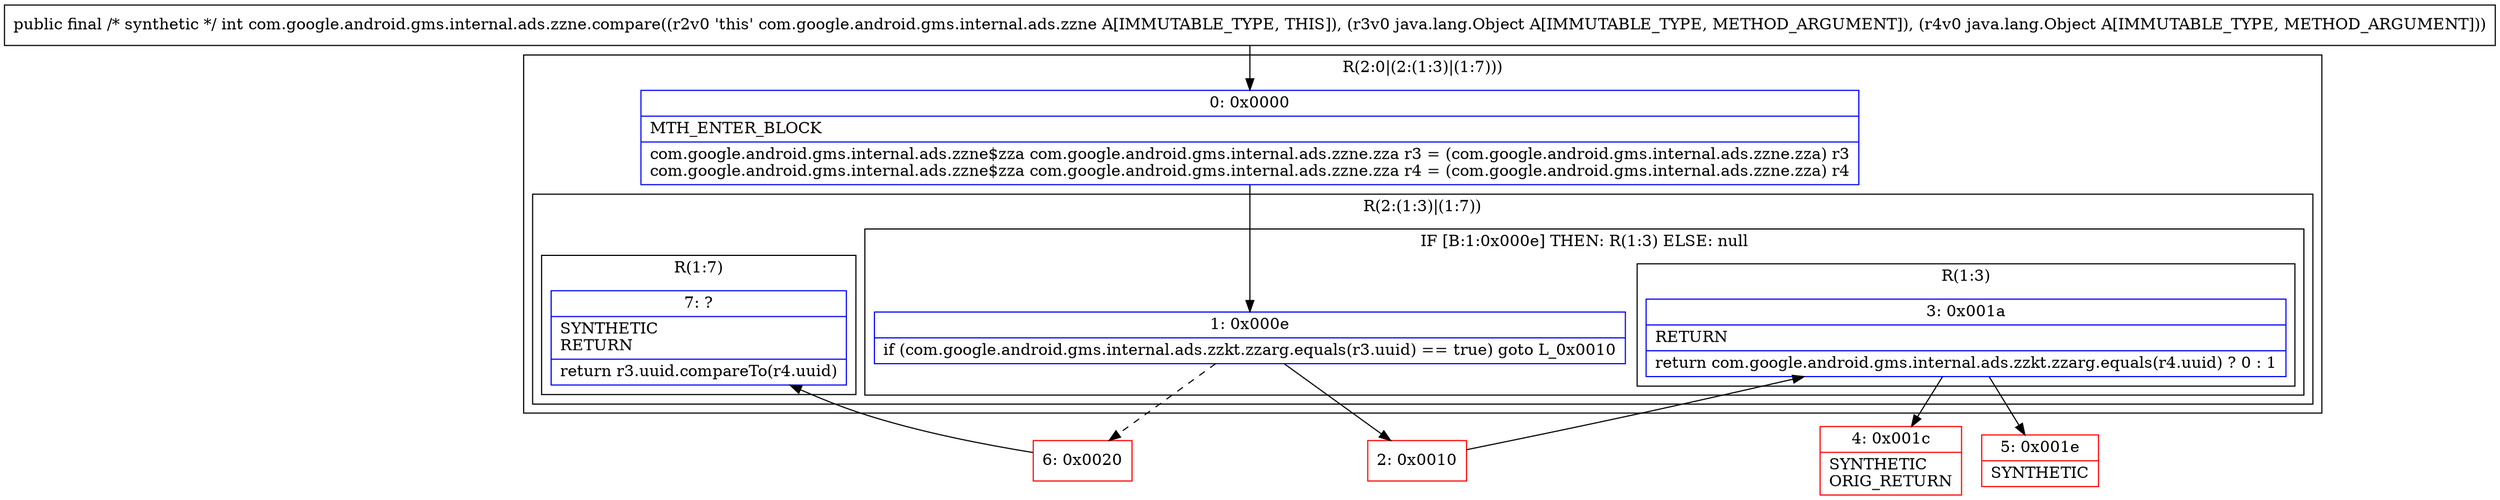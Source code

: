 digraph "CFG forcom.google.android.gms.internal.ads.zzne.compare(Ljava\/lang\/Object;Ljava\/lang\/Object;)I" {
subgraph cluster_Region_1722219596 {
label = "R(2:0|(2:(1:3)|(1:7)))";
node [shape=record,color=blue];
Node_0 [shape=record,label="{0\:\ 0x0000|MTH_ENTER_BLOCK\l|com.google.android.gms.internal.ads.zzne$zza com.google.android.gms.internal.ads.zzne.zza r3 = (com.google.android.gms.internal.ads.zzne.zza) r3\lcom.google.android.gms.internal.ads.zzne$zza com.google.android.gms.internal.ads.zzne.zza r4 = (com.google.android.gms.internal.ads.zzne.zza) r4\l}"];
subgraph cluster_Region_1595989441 {
label = "R(2:(1:3)|(1:7))";
node [shape=record,color=blue];
subgraph cluster_IfRegion_253434757 {
label = "IF [B:1:0x000e] THEN: R(1:3) ELSE: null";
node [shape=record,color=blue];
Node_1 [shape=record,label="{1\:\ 0x000e|if (com.google.android.gms.internal.ads.zzkt.zzarg.equals(r3.uuid) == true) goto L_0x0010\l}"];
subgraph cluster_Region_718606007 {
label = "R(1:3)";
node [shape=record,color=blue];
Node_3 [shape=record,label="{3\:\ 0x001a|RETURN\l|return com.google.android.gms.internal.ads.zzkt.zzarg.equals(r4.uuid) ? 0 : 1\l}"];
}
}
subgraph cluster_Region_275910674 {
label = "R(1:7)";
node [shape=record,color=blue];
Node_7 [shape=record,label="{7\:\ ?|SYNTHETIC\lRETURN\l|return r3.uuid.compareTo(r4.uuid)\l}"];
}
}
}
Node_2 [shape=record,color=red,label="{2\:\ 0x0010}"];
Node_4 [shape=record,color=red,label="{4\:\ 0x001c|SYNTHETIC\lORIG_RETURN\l}"];
Node_5 [shape=record,color=red,label="{5\:\ 0x001e|SYNTHETIC\l}"];
Node_6 [shape=record,color=red,label="{6\:\ 0x0020}"];
MethodNode[shape=record,label="{public final \/* synthetic *\/ int com.google.android.gms.internal.ads.zzne.compare((r2v0 'this' com.google.android.gms.internal.ads.zzne A[IMMUTABLE_TYPE, THIS]), (r3v0 java.lang.Object A[IMMUTABLE_TYPE, METHOD_ARGUMENT]), (r4v0 java.lang.Object A[IMMUTABLE_TYPE, METHOD_ARGUMENT])) }"];
MethodNode -> Node_0;
Node_0 -> Node_1;
Node_1 -> Node_2;
Node_1 -> Node_6[style=dashed];
Node_3 -> Node_4;
Node_3 -> Node_5;
Node_2 -> Node_3;
Node_6 -> Node_7;
}

